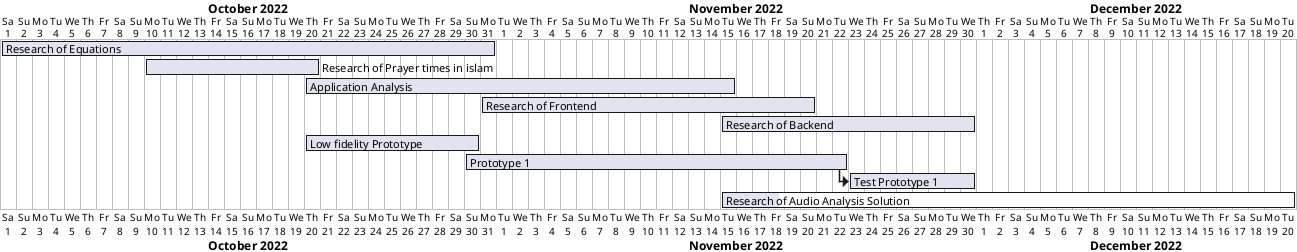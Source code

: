 @startgantt

Project starts 2022-10-01

[Research of Equations] starts 2022-10-01
[Research of Equations] ends 2022-10-31

[Research of Prayer times in islam] starts 2022-10-10
[Research of Prayer times in islam] ends 2022-10-20

[Application Analysis] starts 2022-10-20
[Application Analysis] ends 2022-11-15

[Research of Frontend] starts 2022-10-31
[Research of Frontend] ends 2022-11-20

[Research of Backend] starts 2022-11-15
[Research of Backend] ends 2022-11-30

[Low fidelity Prototype] starts 2022-10-20
[Low fidelity Prototype] ends 2022-10-30

[Prototype 1] starts 2022-10-30 and ends 2022-11-22
[Test Prototype 1] starts at [Prototype 1]'s end
[Test Prototype 1] starts 2022-11-22 and ends 2022-11-30

[Research of Audio Analysis Solution] starts 2022-11-15
[Research of Audio Analysis Solution] ends 2022-12-20


'completion
[Research of Equations] is 100% complete
[Research of Prayer times in islam] is 100% complete
[Application Analysis] is 100% complete
[Research of Frontend] is 100% complete
[Research of Backend] is 100% complete
[Low fidelity Prototype] is 100% complete
[Prototype 1] is 100% complete
[Research of Audio Analysis Solution] is 10% complete

@endgantt